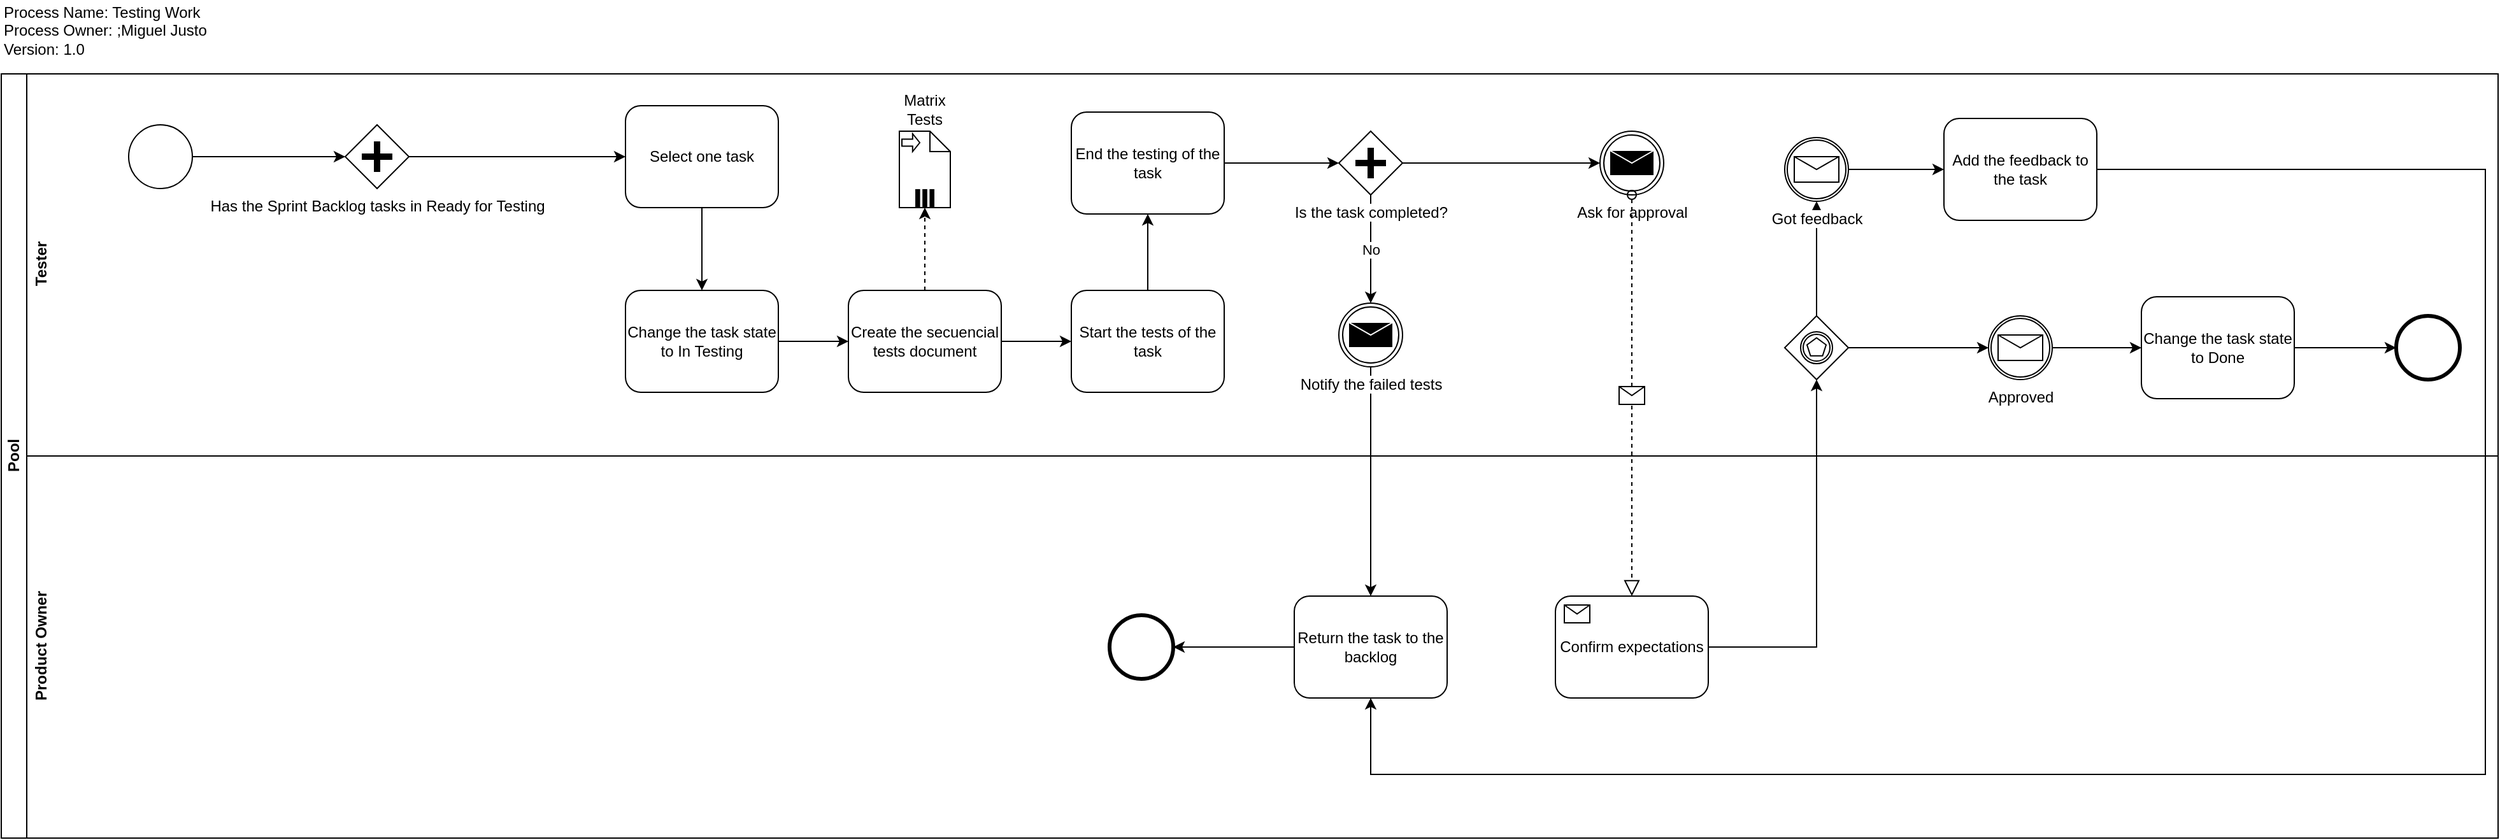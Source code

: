 <mxfile version="10.6.7" type="github"><diagram id="jTFhZOzP6tyMg3kt_bYE" name="Page-1"><mxGraphModel dx="2257" dy="2428" grid="1" gridSize="10" guides="1" tooltips="1" connect="1" arrows="1" fold="1" page="1" pageScale="1" pageWidth="850" pageHeight="1100" math="0" shadow="0"><root><mxCell id="0"/><mxCell id="1" parent="0"/><mxCell id="horsch4pBo-_I7z23dra-1" value="Pool" style="swimlane;html=1;horizontal=0;startSize=20;" vertex="1" parent="1"><mxGeometry x="20" y="20" width="1960" height="600" as="geometry"/></mxCell><mxCell id="horsch4pBo-_I7z23dra-2" value="Tester" style="swimlane;html=1;horizontal=0;swimlaneLine=0;" vertex="1" parent="horsch4pBo-_I7z23dra-1"><mxGeometry x="20" width="1940" height="300" as="geometry"/></mxCell><mxCell id="horsch4pBo-_I7z23dra-5" style="edgeStyle=orthogonalEdgeStyle;rounded=0;orthogonalLoop=1;jettySize=auto;html=1;exitX=1;exitY=0.5;exitDx=0;exitDy=0;entryX=0;entryY=0.5;entryDx=0;entryDy=0;" edge="1" parent="horsch4pBo-_I7z23dra-2" source="horsch4pBo-_I7z23dra-3" target="horsch4pBo-_I7z23dra-4"><mxGeometry relative="1" as="geometry"/></mxCell><mxCell id="horsch4pBo-_I7z23dra-3" value="" style="shape=mxgraph.bpmn.shape;html=1;verticalLabelPosition=bottom;labelBackgroundColor=#ffffff;verticalAlign=top;align=center;perimeter=ellipsePerimeter;outlineConnect=0;outline=standard;symbol=general;" vertex="1" parent="horsch4pBo-_I7z23dra-2"><mxGeometry x="80" y="40" width="50" height="50" as="geometry"/></mxCell><mxCell id="horsch4pBo-_I7z23dra-25" style="edgeStyle=orthogonalEdgeStyle;rounded=0;orthogonalLoop=1;jettySize=auto;html=1;exitX=1;exitY=0.5;exitDx=0;exitDy=0;entryX=0;entryY=0.5;entryDx=0;entryDy=0;" edge="1" parent="horsch4pBo-_I7z23dra-2" source="horsch4pBo-_I7z23dra-4" target="horsch4pBo-_I7z23dra-6"><mxGeometry relative="1" as="geometry"/></mxCell><mxCell id="horsch4pBo-_I7z23dra-4" value="Has the Sprint Backlog tasks in Ready for Testing" style="shape=mxgraph.bpmn.shape;html=1;verticalLabelPosition=bottom;labelBackgroundColor=#ffffff;verticalAlign=top;align=center;perimeter=rhombusPerimeter;background=gateway;outlineConnect=0;outline=none;symbol=parallelGw;" vertex="1" parent="horsch4pBo-_I7z23dra-2"><mxGeometry x="250" y="40" width="50" height="50" as="geometry"/></mxCell><mxCell id="horsch4pBo-_I7z23dra-9" style="edgeStyle=orthogonalEdgeStyle;rounded=0;orthogonalLoop=1;jettySize=auto;html=1;exitX=0.5;exitY=1;exitDx=0;exitDy=0;entryX=0.5;entryY=0;entryDx=0;entryDy=0;" edge="1" parent="horsch4pBo-_I7z23dra-2" source="horsch4pBo-_I7z23dra-6" target="horsch4pBo-_I7z23dra-8"><mxGeometry relative="1" as="geometry"/></mxCell><mxCell id="horsch4pBo-_I7z23dra-6" value="Select one task" style="shape=ext;rounded=1;html=1;whiteSpace=wrap;" vertex="1" parent="horsch4pBo-_I7z23dra-2"><mxGeometry x="470" y="25" width="120" height="80" as="geometry"/></mxCell><mxCell id="horsch4pBo-_I7z23dra-7" value="Product Owner" style="swimlane;html=1;horizontal=0;swimlaneLine=0;" vertex="1" parent="horsch4pBo-_I7z23dra-2"><mxGeometry y="300" width="1940" height="300" as="geometry"/></mxCell><mxCell id="horsch4pBo-_I7z23dra-33" style="edgeStyle=orthogonalEdgeStyle;rounded=0;orthogonalLoop=1;jettySize=auto;html=1;exitX=0;exitY=0.5;exitDx=0;exitDy=0;" edge="1" parent="horsch4pBo-_I7z23dra-7" source="horsch4pBo-_I7z23dra-30" target="horsch4pBo-_I7z23dra-32"><mxGeometry relative="1" as="geometry"/></mxCell><mxCell id="horsch4pBo-_I7z23dra-30" value="Return the task to the backlog" style="shape=ext;rounded=1;html=1;whiteSpace=wrap;" vertex="1" parent="horsch4pBo-_I7z23dra-7"><mxGeometry x="995" y="110" width="120" height="80" as="geometry"/></mxCell><mxCell id="horsch4pBo-_I7z23dra-32" value="" style="shape=mxgraph.bpmn.shape;html=1;verticalLabelPosition=bottom;labelBackgroundColor=#ffffff;verticalAlign=top;align=center;perimeter=ellipsePerimeter;outlineConnect=0;outline=end;symbol=general;" vertex="1" parent="horsch4pBo-_I7z23dra-7"><mxGeometry x="850" y="125" width="50" height="50" as="geometry"/></mxCell><mxCell id="horsch4pBo-_I7z23dra-37" value="Confirm expectations" style="html=1;whiteSpace=wrap;rounded=1;" vertex="1" parent="horsch4pBo-_I7z23dra-7"><mxGeometry x="1200" y="110" width="120" height="80" as="geometry"/></mxCell><mxCell id="horsch4pBo-_I7z23dra-38" value="" style="html=1;shape=message;outlineConnect=0;" vertex="1" parent="horsch4pBo-_I7z23dra-37"><mxGeometry width="20" height="14" relative="1" as="geometry"><mxPoint x="7" y="7" as="offset"/></mxGeometry></mxCell><mxCell id="horsch4pBo-_I7z23dra-27" style="edgeStyle=orthogonalEdgeStyle;rounded=0;orthogonalLoop=1;jettySize=auto;html=1;exitX=1;exitY=0.5;exitDx=0;exitDy=0;entryX=0;entryY=0.5;entryDx=0;entryDy=0;" edge="1" parent="horsch4pBo-_I7z23dra-2" source="horsch4pBo-_I7z23dra-8" target="horsch4pBo-_I7z23dra-26"><mxGeometry relative="1" as="geometry"/></mxCell><mxCell id="horsch4pBo-_I7z23dra-8" value="Change the task state to In Testing" style="shape=ext;rounded=1;html=1;whiteSpace=wrap;" vertex="1" parent="horsch4pBo-_I7z23dra-2"><mxGeometry x="470" y="170" width="120" height="80" as="geometry"/></mxCell><mxCell id="horsch4pBo-_I7z23dra-13" style="edgeStyle=orthogonalEdgeStyle;rounded=0;orthogonalLoop=1;jettySize=auto;html=1;exitX=0.5;exitY=0;exitDx=0;exitDy=0;entryX=0.5;entryY=1;entryDx=0;entryDy=0;" edge="1" parent="horsch4pBo-_I7z23dra-2" source="horsch4pBo-_I7z23dra-10" target="horsch4pBo-_I7z23dra-12"><mxGeometry relative="1" as="geometry"/></mxCell><mxCell id="horsch4pBo-_I7z23dra-10" value="Start the tests of the task" style="shape=ext;rounded=1;html=1;whiteSpace=wrap;" vertex="1" parent="horsch4pBo-_I7z23dra-2"><mxGeometry x="820" y="170" width="120" height="80" as="geometry"/></mxCell><mxCell id="horsch4pBo-_I7z23dra-17" style="edgeStyle=orthogonalEdgeStyle;rounded=0;orthogonalLoop=1;jettySize=auto;html=1;exitX=1;exitY=0.5;exitDx=0;exitDy=0;entryX=0;entryY=0.5;entryDx=0;entryDy=0;" edge="1" parent="horsch4pBo-_I7z23dra-2" source="horsch4pBo-_I7z23dra-12" target="horsch4pBo-_I7z23dra-16"><mxGeometry relative="1" as="geometry"/></mxCell><mxCell id="horsch4pBo-_I7z23dra-12" value="End the testing of the task" style="shape=ext;rounded=1;html=1;whiteSpace=wrap;" vertex="1" parent="horsch4pBo-_I7z23dra-2"><mxGeometry x="820" y="30" width="120" height="80" as="geometry"/></mxCell><mxCell id="horsch4pBo-_I7z23dra-20" value="No" style="edgeStyle=orthogonalEdgeStyle;rounded=0;orthogonalLoop=1;jettySize=auto;html=1;exitX=0.5;exitY=1;exitDx=0;exitDy=0;entryX=0.5;entryY=0;entryDx=0;entryDy=0;" edge="1" parent="horsch4pBo-_I7z23dra-2" source="horsch4pBo-_I7z23dra-16" target="horsch4pBo-_I7z23dra-19"><mxGeometry relative="1" as="geometry"/></mxCell><mxCell id="horsch4pBo-_I7z23dra-36" style="edgeStyle=orthogonalEdgeStyle;rounded=0;orthogonalLoop=1;jettySize=auto;html=1;exitX=1;exitY=0.5;exitDx=0;exitDy=0;entryX=0;entryY=0.5;entryDx=0;entryDy=0;" edge="1" parent="horsch4pBo-_I7z23dra-2" source="horsch4pBo-_I7z23dra-16" target="horsch4pBo-_I7z23dra-35"><mxGeometry relative="1" as="geometry"/></mxCell><mxCell id="horsch4pBo-_I7z23dra-16" value="Is the task completed?" style="shape=mxgraph.bpmn.shape;html=1;verticalLabelPosition=bottom;labelBackgroundColor=#ffffff;verticalAlign=top;align=center;perimeter=rhombusPerimeter;background=gateway;outlineConnect=0;outline=none;symbol=parallelGw;" vertex="1" parent="horsch4pBo-_I7z23dra-2"><mxGeometry x="1030" y="45" width="50" height="50" as="geometry"/></mxCell><mxCell id="horsch4pBo-_I7z23dra-31" style="edgeStyle=orthogonalEdgeStyle;rounded=0;orthogonalLoop=1;jettySize=auto;html=1;exitX=0.5;exitY=1;exitDx=0;exitDy=0;entryX=0.5;entryY=0;entryDx=0;entryDy=0;" edge="1" parent="horsch4pBo-_I7z23dra-2" source="horsch4pBo-_I7z23dra-19" target="horsch4pBo-_I7z23dra-30"><mxGeometry relative="1" as="geometry"/></mxCell><mxCell id="horsch4pBo-_I7z23dra-19" value="Notify the failed tests" style="shape=mxgraph.bpmn.shape;html=1;verticalLabelPosition=bottom;labelBackgroundColor=#ffffff;verticalAlign=top;align=center;perimeter=ellipsePerimeter;outlineConnect=0;outline=throwing;symbol=message;" vertex="1" parent="horsch4pBo-_I7z23dra-2"><mxGeometry x="1030" y="180" width="50" height="50" as="geometry"/></mxCell><mxCell id="horsch4pBo-_I7z23dra-21" value="Matrix Tests" style="shape=note;whiteSpace=wrap;size=16;html=1;labelPosition=center;verticalLabelPosition=top;align=center;verticalAlign=bottom;" vertex="1" parent="horsch4pBo-_I7z23dra-2"><mxGeometry x="685" y="45" width="40" height="60" as="geometry"/></mxCell><mxCell id="horsch4pBo-_I7z23dra-22" value="" style="html=1;shape=singleArrow;arrowWidth=0.4;arrowSize=0.4;outlineConnect=0;" vertex="1" parent="horsch4pBo-_I7z23dra-21"><mxGeometry width="14" height="14" relative="1" as="geometry"><mxPoint x="2" y="2" as="offset"/></mxGeometry></mxCell><mxCell id="horsch4pBo-_I7z23dra-23" value="" style="html=1;whiteSpace=wrap;shape=parallelMarker;outlineConnect=0;" vertex="1" parent="horsch4pBo-_I7z23dra-21"><mxGeometry x="0.5" y="1" width="14" height="14" relative="1" as="geometry"><mxPoint x="-7" y="-14" as="offset"/></mxGeometry></mxCell><mxCell id="horsch4pBo-_I7z23dra-28" style="edgeStyle=orthogonalEdgeStyle;rounded=0;orthogonalLoop=1;jettySize=auto;html=1;exitX=1;exitY=0.5;exitDx=0;exitDy=0;entryX=0;entryY=0.5;entryDx=0;entryDy=0;" edge="1" parent="horsch4pBo-_I7z23dra-2" source="horsch4pBo-_I7z23dra-26" target="horsch4pBo-_I7z23dra-10"><mxGeometry relative="1" as="geometry"/></mxCell><mxCell id="horsch4pBo-_I7z23dra-29" style="edgeStyle=orthogonalEdgeStyle;rounded=0;orthogonalLoop=1;jettySize=auto;html=1;exitX=0.5;exitY=0;exitDx=0;exitDy=0;entryX=0.5;entryY=1;entryDx=0;entryDy=0;entryPerimeter=0;dashed=1;" edge="1" parent="horsch4pBo-_I7z23dra-2" source="horsch4pBo-_I7z23dra-26" target="horsch4pBo-_I7z23dra-21"><mxGeometry relative="1" as="geometry"/></mxCell><mxCell id="horsch4pBo-_I7z23dra-26" value="Create the secuencial tests document" style="shape=ext;rounded=1;html=1;whiteSpace=wrap;" vertex="1" parent="horsch4pBo-_I7z23dra-2"><mxGeometry x="645" y="170" width="120" height="80" as="geometry"/></mxCell><mxCell id="horsch4pBo-_I7z23dra-35" value="Ask for approval" style="shape=mxgraph.bpmn.shape;html=1;verticalLabelPosition=bottom;labelBackgroundColor=#ffffff;verticalAlign=top;align=center;perimeter=ellipsePerimeter;outlineConnect=0;outline=throwing;symbol=message;" vertex="1" parent="horsch4pBo-_I7z23dra-2"><mxGeometry x="1235" y="45" width="50" height="50" as="geometry"/></mxCell><mxCell id="horsch4pBo-_I7z23dra-40" value="" style="startArrow=oval;startFill=0;startSize=7;endArrow=block;endFill=0;endSize=10;dashed=1;html=1;exitX=0.5;exitY=1;exitDx=0;exitDy=0;" edge="1" parent="horsch4pBo-_I7z23dra-2" source="horsch4pBo-_I7z23dra-35" target="horsch4pBo-_I7z23dra-37"><mxGeometry relative="1" as="geometry"><mxPoint x="1190" y="249" as="sourcePoint"/><mxPoint x="1290" y="249" as="targetPoint"/></mxGeometry></mxCell><mxCell id="horsch4pBo-_I7z23dra-41" value="" style="shape=message;html=1;outlineConnect=0;" vertex="1" parent="horsch4pBo-_I7z23dra-40"><mxGeometry width="20" height="14" relative="1" as="geometry"><mxPoint x="-10" y="-7" as="offset"/></mxGeometry></mxCell><mxCell id="horsch4pBo-_I7z23dra-46" style="edgeStyle=orthogonalEdgeStyle;rounded=0;orthogonalLoop=1;jettySize=auto;html=1;exitX=1;exitY=0.5;exitDx=0;exitDy=0;entryX=0;entryY=0.5;entryDx=0;entryDy=0;" edge="1" parent="horsch4pBo-_I7z23dra-2" source="horsch4pBo-_I7z23dra-42" target="horsch4pBo-_I7z23dra-45"><mxGeometry relative="1" as="geometry"/></mxCell><mxCell id="horsch4pBo-_I7z23dra-53" style="edgeStyle=orthogonalEdgeStyle;rounded=0;orthogonalLoop=1;jettySize=auto;html=1;exitX=0.5;exitY=0;exitDx=0;exitDy=0;" edge="1" parent="horsch4pBo-_I7z23dra-2" source="horsch4pBo-_I7z23dra-42" target="horsch4pBo-_I7z23dra-52"><mxGeometry relative="1" as="geometry"/></mxCell><mxCell id="horsch4pBo-_I7z23dra-42" value="" style="shape=mxgraph.bpmn.shape;html=1;verticalLabelPosition=bottom;labelBackgroundColor=#ffffff;verticalAlign=top;align=center;perimeter=rhombusPerimeter;background=gateway;outlineConnect=0;outline=catching;symbol=multiple;" vertex="1" parent="horsch4pBo-_I7z23dra-2"><mxGeometry x="1380" y="190" width="50" height="50" as="geometry"/></mxCell><mxCell id="horsch4pBo-_I7z23dra-43" style="edgeStyle=orthogonalEdgeStyle;rounded=0;orthogonalLoop=1;jettySize=auto;html=1;exitX=1;exitY=0.5;exitDx=0;exitDy=0;entryX=0.5;entryY=1;entryDx=0;entryDy=0;" edge="1" parent="horsch4pBo-_I7z23dra-2" source="horsch4pBo-_I7z23dra-37" target="horsch4pBo-_I7z23dra-42"><mxGeometry relative="1" as="geometry"/></mxCell><mxCell id="horsch4pBo-_I7z23dra-50" style="edgeStyle=orthogonalEdgeStyle;rounded=0;orthogonalLoop=1;jettySize=auto;html=1;exitX=1;exitY=0.5;exitDx=0;exitDy=0;" edge="1" parent="horsch4pBo-_I7z23dra-2" source="horsch4pBo-_I7z23dra-45" target="horsch4pBo-_I7z23dra-47"><mxGeometry relative="1" as="geometry"/></mxCell><mxCell id="horsch4pBo-_I7z23dra-45" value="Approved" style="shape=mxgraph.bpmn.shape;html=1;verticalLabelPosition=bottom;labelBackgroundColor=#ffffff;verticalAlign=top;align=center;perimeter=ellipsePerimeter;outlineConnect=0;outline=boundInt;symbol=message;" vertex="1" parent="horsch4pBo-_I7z23dra-2"><mxGeometry x="1540" y="190" width="50" height="50" as="geometry"/></mxCell><mxCell id="horsch4pBo-_I7z23dra-49" style="edgeStyle=orthogonalEdgeStyle;rounded=0;orthogonalLoop=1;jettySize=auto;html=1;exitX=1;exitY=0.5;exitDx=0;exitDy=0;entryX=0;entryY=0.5;entryDx=0;entryDy=0;" edge="1" parent="horsch4pBo-_I7z23dra-2" source="horsch4pBo-_I7z23dra-47" target="horsch4pBo-_I7z23dra-48"><mxGeometry relative="1" as="geometry"/></mxCell><mxCell id="horsch4pBo-_I7z23dra-47" value="Change the task state to Done" style="shape=ext;rounded=1;html=1;whiteSpace=wrap;" vertex="1" parent="horsch4pBo-_I7z23dra-2"><mxGeometry x="1660" y="175" width="120" height="80" as="geometry"/></mxCell><mxCell id="horsch4pBo-_I7z23dra-48" value="" style="shape=mxgraph.bpmn.shape;html=1;verticalLabelPosition=bottom;labelBackgroundColor=#ffffff;verticalAlign=top;align=center;perimeter=ellipsePerimeter;outlineConnect=0;outline=end;symbol=general;" vertex="1" parent="horsch4pBo-_I7z23dra-2"><mxGeometry x="1860" y="190" width="50" height="50" as="geometry"/></mxCell><mxCell id="horsch4pBo-_I7z23dra-54" style="edgeStyle=orthogonalEdgeStyle;rounded=0;orthogonalLoop=1;jettySize=auto;html=1;exitX=1;exitY=0.5;exitDx=0;exitDy=0;entryX=0;entryY=0.5;entryDx=0;entryDy=0;" edge="1" parent="horsch4pBo-_I7z23dra-2" source="horsch4pBo-_I7z23dra-52" target="horsch4pBo-_I7z23dra-51"><mxGeometry relative="1" as="geometry"/></mxCell><mxCell id="horsch4pBo-_I7z23dra-52" value="Got feedback" style="shape=mxgraph.bpmn.shape;html=1;verticalLabelPosition=bottom;labelBackgroundColor=#ffffff;verticalAlign=top;align=center;perimeter=ellipsePerimeter;outlineConnect=0;outline=boundInt;symbol=message;" vertex="1" parent="horsch4pBo-_I7z23dra-2"><mxGeometry x="1380" y="50" width="50" height="50" as="geometry"/></mxCell><mxCell id="horsch4pBo-_I7z23dra-55" style="edgeStyle=orthogonalEdgeStyle;rounded=0;orthogonalLoop=1;jettySize=auto;html=1;exitX=1;exitY=0.5;exitDx=0;exitDy=0;entryX=0.5;entryY=1;entryDx=0;entryDy=0;" edge="1" parent="horsch4pBo-_I7z23dra-2" source="horsch4pBo-_I7z23dra-51" target="horsch4pBo-_I7z23dra-30"><mxGeometry relative="1" as="geometry"><Array as="points"><mxPoint x="1930" y="75"/><mxPoint x="1930" y="550"/><mxPoint x="1055" y="550"/></Array></mxGeometry></mxCell><mxCell id="horsch4pBo-_I7z23dra-51" value="Add the feedback to the task" style="shape=ext;rounded=1;html=1;whiteSpace=wrap;" vertex="1" parent="horsch4pBo-_I7z23dra-2"><mxGeometry x="1505" y="35" width="120" height="80" as="geometry"/></mxCell><mxCell id="horsch4pBo-_I7z23dra-56" value="Process Name: Testing Work&lt;br&gt;Process Owner: ;Miguel Justo&lt;br&gt;Version: 1.0&lt;br&gt;" style="text;html=1;resizable=0;points=[];autosize=1;align=left;verticalAlign=top;spacingTop=-4;" vertex="1" parent="1"><mxGeometry x="20" y="-38" width="170" height="40" as="geometry"/></mxCell></root></mxGraphModel></diagram></mxfile>